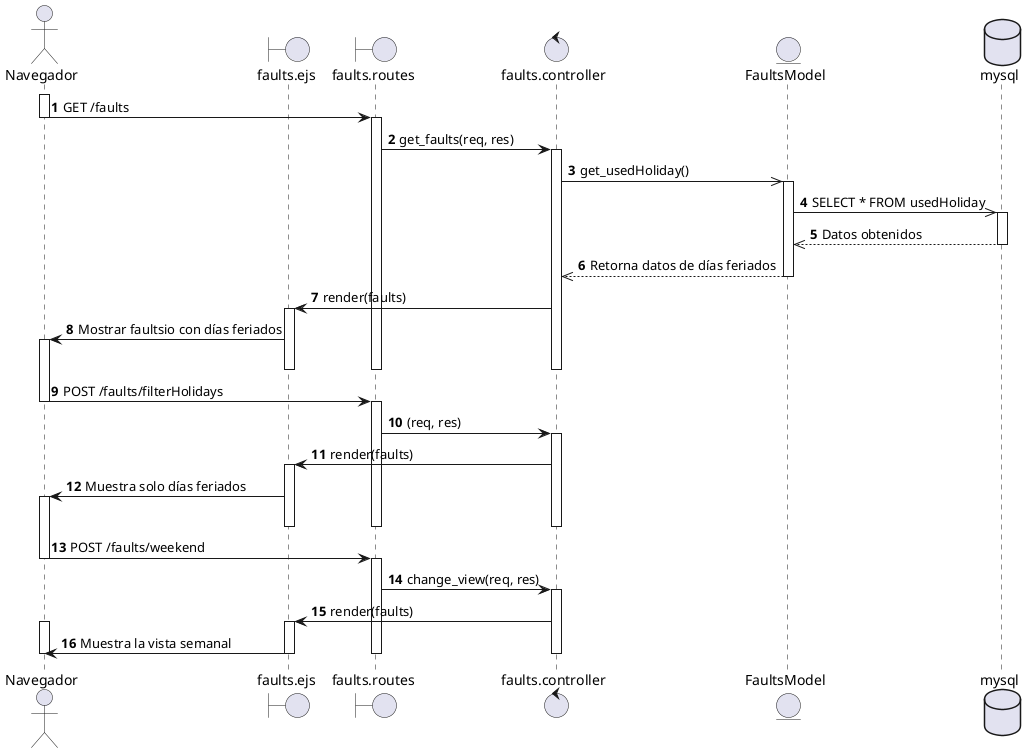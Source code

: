 @startuml
actor Navegador
boundary faults.ejs
boundary faults.routes
control faults.controller
entity FaultsModel
database mysql


autonumber
' Inicio del flujo
activate Navegador
Navegador -> faults.routes : GET /faults
deactivate Navegador
activate faults.routes

faults.routes -> faults.controller : get_faults(req, res)
activate faults.controller


' Se utiliza la instancia para obtener los datos
faults.controller ->> FaultsModel : get_usedHoliday()
activate FaultsModel

FaultsModel ->> mysql : SELECT * FROM usedHoliday
activate mysql
mysql -->> FaultsModel : Datos obtenidos
deactivate mysql

FaultsModel -->> faults.controller : Retorna datos de días feriados
deactivate FaultsModel

faults.controller -> faults.ejs : render(faults)
activate faults.ejs
faults.ejs -> Navegador : Mostrar faultsio con días feriados
activate Navegador
deactivate faults.ejs
deactivate faults.controller
deactivate faults.routes

' Filtrar por días feriados
Navegador -> faults.routes : POST /faults/filterHolidays
deactivate Navegador
activate faults.routes

faults.routes -> faults.controller : (req, res)
activate faults.controller

faults.controller -> faults.ejs : render(faults)
activate faults.ejs
faults.ejs -> Navegador : Muestra solo días feriados
activate Navegador
deactivate faults.ejs
deactivate faults.controller
deactivate faults.routes

' Cambiar la vista (semana)
Navegador -> faults.routes : POST /faults/weekend
deactivate Navegador
activate faults.routes

faults.routes -> faults.controller : change_view(req, res)
activate faults.controller

faults.controller -> faults.ejs : render(faults)
activate faults.ejs
activate Navegador
faults.ejs -> Navegador : Muestra la vista semanal
deactivate Navegador
deactivate faults.ejs
deactivate faults.controller
deactivate faults.routes
@enduml
